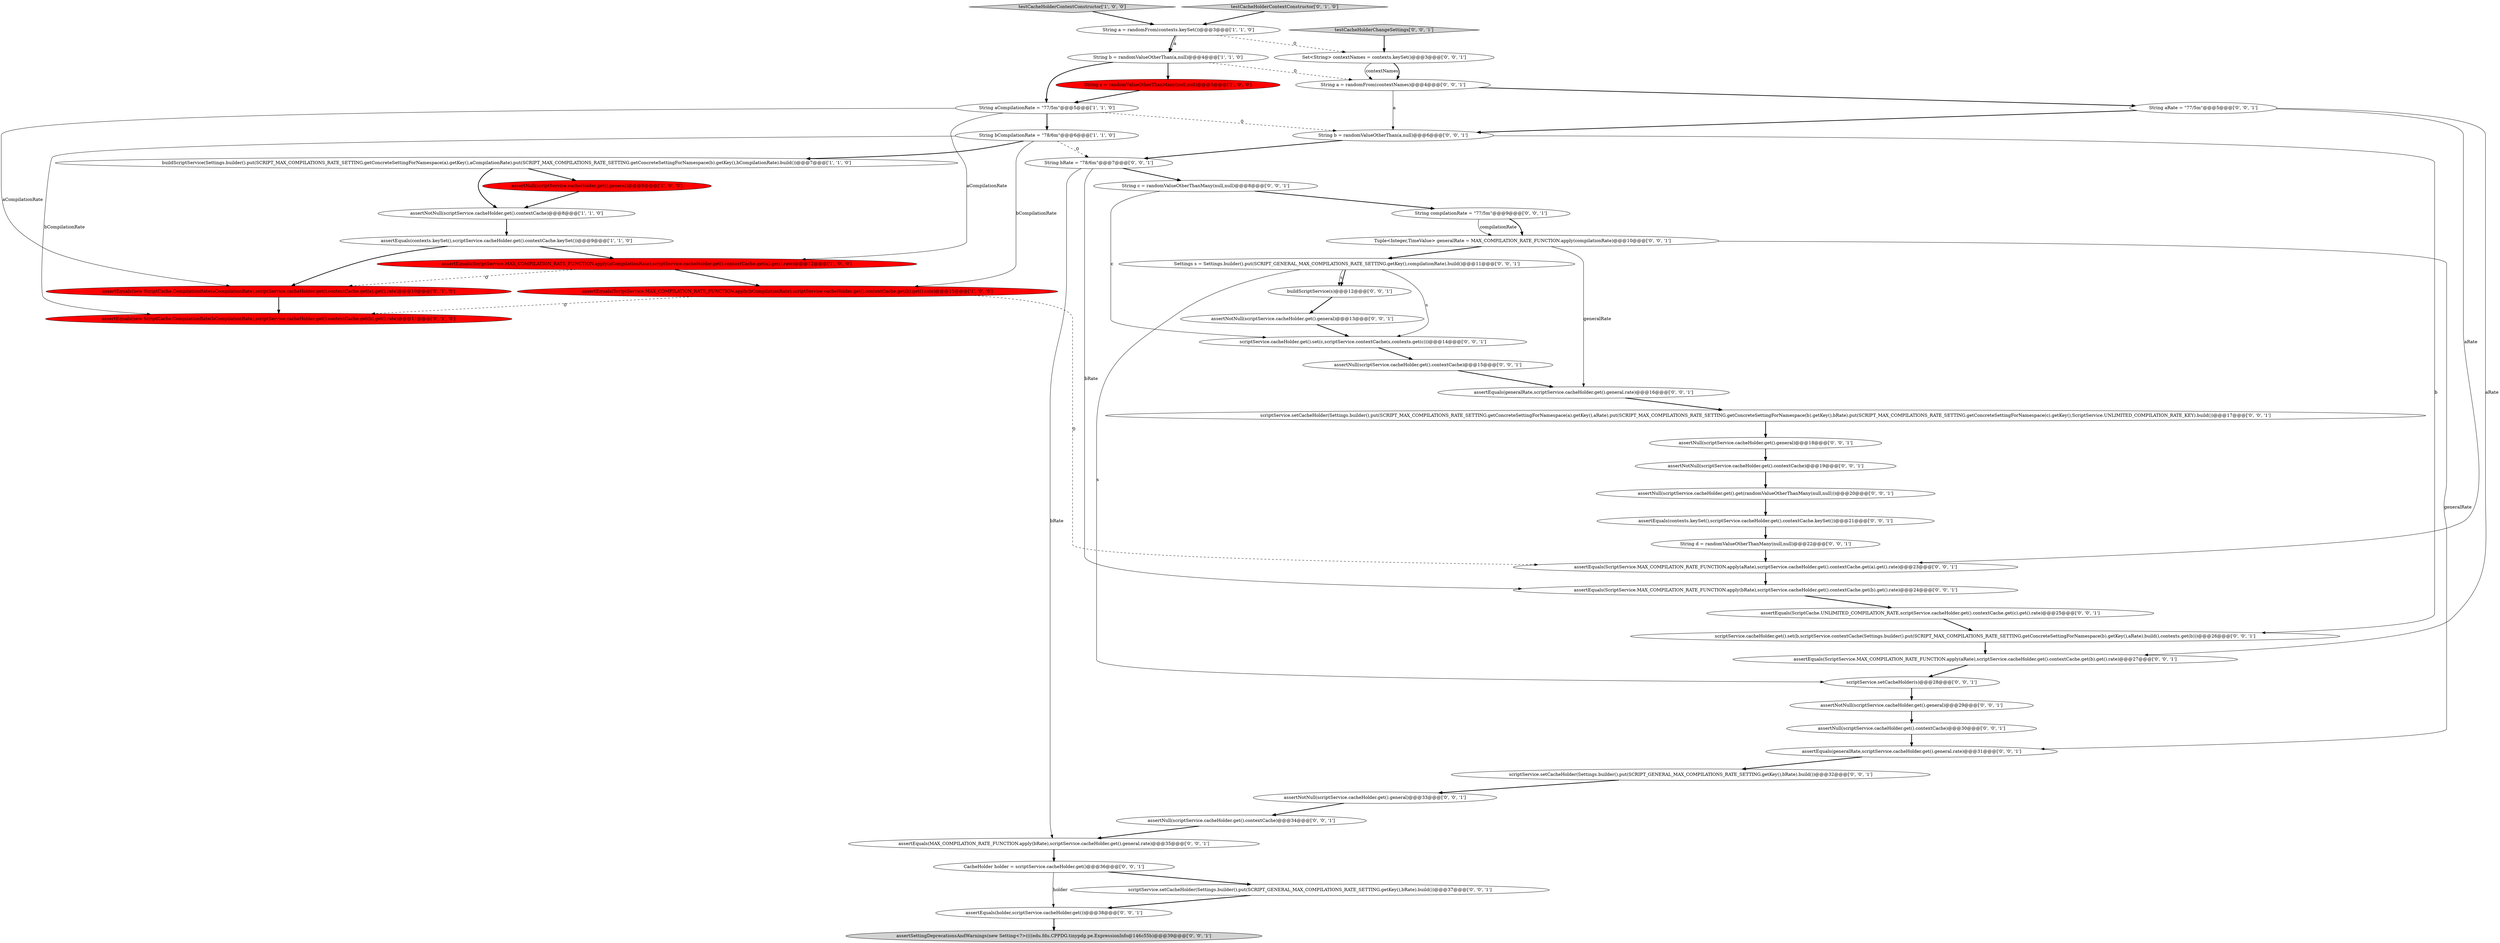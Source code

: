 digraph {
31 [style = filled, label = "String b = randomValueOtherThan(a,null)@@@6@@@['0', '0', '1']", fillcolor = white, shape = ellipse image = "AAA0AAABBB3BBB"];
10 [style = filled, label = "String bCompilationRate = \"78/6m\"@@@6@@@['1', '1', '0']", fillcolor = white, shape = ellipse image = "AAA0AAABBB1BBB"];
22 [style = filled, label = "CacheHolder holder = scriptService.cacheHolder.get()@@@36@@@['0', '0', '1']", fillcolor = white, shape = ellipse image = "AAA0AAABBB3BBB"];
3 [style = filled, label = "assertEquals(contexts.keySet(),scriptService.cacheHolder.get().contextCache.keySet())@@@9@@@['1', '1', '0']", fillcolor = white, shape = ellipse image = "AAA0AAABBB1BBB"];
27 [style = filled, label = "String a = randomFrom(contextNames)@@@4@@@['0', '0', '1']", fillcolor = white, shape = ellipse image = "AAA0AAABBB3BBB"];
7 [style = filled, label = "assertNotNull(scriptService.cacheHolder.get().contextCache)@@@8@@@['1', '1', '0']", fillcolor = white, shape = ellipse image = "AAA0AAABBB1BBB"];
52 [style = filled, label = "assertNull(scriptService.cacheHolder.get().contextCache)@@@34@@@['0', '0', '1']", fillcolor = white, shape = ellipse image = "AAA0AAABBB3BBB"];
8 [style = filled, label = "String b = randomValueOtherThan(a,null)@@@4@@@['1', '1', '0']", fillcolor = white, shape = ellipse image = "AAA0AAABBB1BBB"];
48 [style = filled, label = "assertNull(scriptService.cacheHolder.get().contextCache)@@@30@@@['0', '0', '1']", fillcolor = white, shape = ellipse image = "AAA0AAABBB3BBB"];
1 [style = filled, label = "testCacheHolderContextConstructor['1', '0', '0']", fillcolor = lightgray, shape = diamond image = "AAA0AAABBB1BBB"];
32 [style = filled, label = "assertSettingDeprecationsAndWarnings(new Setting<?>((((edu.fdu.CPPDG.tinypdg.pe.ExpressionInfo@146c55b)@@@39@@@['0', '0', '1']", fillcolor = lightgray, shape = ellipse image = "AAA0AAABBB3BBB"];
35 [style = filled, label = "assertEquals(MAX_COMPILATION_RATE_FUNCTION.apply(bRate),scriptService.cacheHolder.get().general.rate)@@@35@@@['0', '0', '1']", fillcolor = white, shape = ellipse image = "AAA0AAABBB3BBB"];
41 [style = filled, label = "String d = randomValueOtherThanMany(null,null)@@@22@@@['0', '0', '1']", fillcolor = white, shape = ellipse image = "AAA0AAABBB3BBB"];
33 [style = filled, label = "scriptService.setCacheHolder(Settings.builder().put(SCRIPT_MAX_COMPILATIONS_RATE_SETTING.getConcreteSettingForNamespace(a).getKey(),aRate).put(SCRIPT_MAX_COMPILATIONS_RATE_SETTING.getConcreteSettingForNamespace(b).getKey(),bRate).put(SCRIPT_MAX_COMPILATIONS_RATE_SETTING.getConcreteSettingForNamespace(c).getKey(),ScriptService.UNLIMITED_COMPILATION_RATE_KEY).build())@@@17@@@['0', '0', '1']", fillcolor = white, shape = ellipse image = "AAA0AAABBB3BBB"];
50 [style = filled, label = "String c = randomValueOtherThanMany(null,null)@@@8@@@['0', '0', '1']", fillcolor = white, shape = ellipse image = "AAA0AAABBB3BBB"];
47 [style = filled, label = "assertEquals(ScriptService.MAX_COMPILATION_RATE_FUNCTION.apply(aRate),scriptService.cacheHolder.get().contextCache.get(b).get().rate)@@@27@@@['0', '0', '1']", fillcolor = white, shape = ellipse image = "AAA0AAABBB3BBB"];
39 [style = filled, label = "scriptService.setCacheHolder(s)@@@28@@@['0', '0', '1']", fillcolor = white, shape = ellipse image = "AAA0AAABBB3BBB"];
43 [style = filled, label = "assertNotNull(scriptService.cacheHolder.get().general)@@@33@@@['0', '0', '1']", fillcolor = white, shape = ellipse image = "AAA0AAABBB3BBB"];
11 [style = filled, label = "assertNull(scriptService.cacheHolder.get().general)@@@9@@@['1', '0', '0']", fillcolor = red, shape = ellipse image = "AAA1AAABBB1BBB"];
36 [style = filled, label = "assertEquals(ScriptService.MAX_COMPILATION_RATE_FUNCTION.apply(bRate),scriptService.cacheHolder.get().contextCache.get(b).get().rate)@@@24@@@['0', '0', '1']", fillcolor = white, shape = ellipse image = "AAA0AAABBB3BBB"];
2 [style = filled, label = "String c = randomValueOtherThanMany(null,null)@@@5@@@['1', '0', '0']", fillcolor = red, shape = ellipse image = "AAA1AAABBB1BBB"];
19 [style = filled, label = "String compilationRate = \"77/5m\"@@@9@@@['0', '0', '1']", fillcolor = white, shape = ellipse image = "AAA0AAABBB3BBB"];
44 [style = filled, label = "assertEquals(generalRate,scriptService.cacheHolder.get().general.rate)@@@16@@@['0', '0', '1']", fillcolor = white, shape = ellipse image = "AAA0AAABBB3BBB"];
24 [style = filled, label = "Tuple<Integer,TimeValue> generalRate = MAX_COMPILATION_RATE_FUNCTION.apply(compilationRate)@@@10@@@['0', '0', '1']", fillcolor = white, shape = ellipse image = "AAA0AAABBB3BBB"];
18 [style = filled, label = "assertNotNull(scriptService.cacheHolder.get().general)@@@13@@@['0', '0', '1']", fillcolor = white, shape = ellipse image = "AAA0AAABBB3BBB"];
46 [style = filled, label = "scriptService.cacheHolder.get().set(b,scriptService.contextCache(Settings.builder().put(SCRIPT_MAX_COMPILATIONS_RATE_SETTING.getConcreteSettingForNamespace(b).getKey(),aRate).build(),contexts.get(b)))@@@26@@@['0', '0', '1']", fillcolor = white, shape = ellipse image = "AAA0AAABBB3BBB"];
4 [style = filled, label = "assertEquals(ScriptService.MAX_COMPILATION_RATE_FUNCTION.apply(bCompilationRate),scriptService.cacheHolder.get().contextCache.get(b).get().rate)@@@13@@@['1', '0', '0']", fillcolor = red, shape = ellipse image = "AAA1AAABBB1BBB"];
49 [style = filled, label = "assertEquals(holder,scriptService.cacheHolder.get())@@@38@@@['0', '0', '1']", fillcolor = white, shape = ellipse image = "AAA0AAABBB3BBB"];
37 [style = filled, label = "Settings s = Settings.builder().put(SCRIPT_GENERAL_MAX_COMPILATIONS_RATE_SETTING.getKey(),compilationRate).build()@@@11@@@['0', '0', '1']", fillcolor = white, shape = ellipse image = "AAA0AAABBB3BBB"];
26 [style = filled, label = "assertEquals(generalRate,scriptService.cacheHolder.get().general.rate)@@@31@@@['0', '0', '1']", fillcolor = white, shape = ellipse image = "AAA0AAABBB3BBB"];
20 [style = filled, label = "scriptService.cacheHolder.get().set(c,scriptService.contextCache(s,contexts.get(c)))@@@14@@@['0', '0', '1']", fillcolor = white, shape = ellipse image = "AAA0AAABBB3BBB"];
45 [style = filled, label = "assertEquals(ScriptCache.UNLIMITED_COMPILATION_RATE,scriptService.cacheHolder.get().contextCache.get(c).get().rate)@@@25@@@['0', '0', '1']", fillcolor = white, shape = ellipse image = "AAA0AAABBB3BBB"];
34 [style = filled, label = "scriptService.setCacheHolder(Settings.builder().put(SCRIPT_GENERAL_MAX_COMPILATIONS_RATE_SETTING.getKey(),bRate).build())@@@32@@@['0', '0', '1']", fillcolor = white, shape = ellipse image = "AAA0AAABBB3BBB"];
42 [style = filled, label = "Set<String> contextNames = contexts.keySet()@@@3@@@['0', '0', '1']", fillcolor = white, shape = ellipse image = "AAA0AAABBB3BBB"];
14 [style = filled, label = "assertEquals(new ScriptCache.CompilationRate(bCompilationRate),scriptService.cacheHolder.get().contextCache.get(b).get().rate)@@@11@@@['0', '1', '0']", fillcolor = red, shape = ellipse image = "AAA1AAABBB2BBB"];
12 [style = filled, label = "assertEquals(new ScriptCache.CompilationRate(aCompilationRate),scriptService.cacheHolder.get().contextCache.get(a).get().rate)@@@10@@@['0', '1', '0']", fillcolor = red, shape = ellipse image = "AAA1AAABBB2BBB"];
15 [style = filled, label = "buildScriptService(s)@@@12@@@['0', '0', '1']", fillcolor = white, shape = ellipse image = "AAA0AAABBB3BBB"];
28 [style = filled, label = "assertNotNull(scriptService.cacheHolder.get().general)@@@29@@@['0', '0', '1']", fillcolor = white, shape = ellipse image = "AAA0AAABBB3BBB"];
0 [style = filled, label = "String aCompilationRate = \"77/5m\"@@@5@@@['1', '1', '0']", fillcolor = white, shape = ellipse image = "AAA0AAABBB1BBB"];
25 [style = filled, label = "scriptService.setCacheHolder(Settings.builder().put(SCRIPT_GENERAL_MAX_COMPILATIONS_RATE_SETTING.getKey(),bRate).build())@@@37@@@['0', '0', '1']", fillcolor = white, shape = ellipse image = "AAA0AAABBB3BBB"];
16 [style = filled, label = "assertNull(scriptService.cacheHolder.get().get(randomValueOtherThanMany(null,null)))@@@20@@@['0', '0', '1']", fillcolor = white, shape = ellipse image = "AAA0AAABBB3BBB"];
6 [style = filled, label = "String a = randomFrom(contexts.keySet())@@@3@@@['1', '1', '0']", fillcolor = white, shape = ellipse image = "AAA0AAABBB1BBB"];
21 [style = filled, label = "assertNull(scriptService.cacheHolder.get().general)@@@18@@@['0', '0', '1']", fillcolor = white, shape = ellipse image = "AAA0AAABBB3BBB"];
5 [style = filled, label = "assertEquals(ScriptService.MAX_COMPILATION_RATE_FUNCTION.apply(aCompilationRate),scriptService.cacheHolder.get().contextCache.get(a).get().rate)@@@12@@@['1', '0', '0']", fillcolor = red, shape = ellipse image = "AAA1AAABBB1BBB"];
40 [style = filled, label = "assertEquals(ScriptService.MAX_COMPILATION_RATE_FUNCTION.apply(aRate),scriptService.cacheHolder.get().contextCache.get(a).get().rate)@@@23@@@['0', '0', '1']", fillcolor = white, shape = ellipse image = "AAA0AAABBB3BBB"];
51 [style = filled, label = "assertNotNull(scriptService.cacheHolder.get().contextCache)@@@19@@@['0', '0', '1']", fillcolor = white, shape = ellipse image = "AAA0AAABBB3BBB"];
29 [style = filled, label = "String bRate = \"78/6m\"@@@7@@@['0', '0', '1']", fillcolor = white, shape = ellipse image = "AAA0AAABBB3BBB"];
13 [style = filled, label = "testCacheHolderContextConstructor['0', '1', '0']", fillcolor = lightgray, shape = diamond image = "AAA0AAABBB2BBB"];
23 [style = filled, label = "assertNull(scriptService.cacheHolder.get().contextCache)@@@15@@@['0', '0', '1']", fillcolor = white, shape = ellipse image = "AAA0AAABBB3BBB"];
30 [style = filled, label = "String aRate = \"77/5m\"@@@5@@@['0', '0', '1']", fillcolor = white, shape = ellipse image = "AAA0AAABBB3BBB"];
38 [style = filled, label = "testCacheHolderChangeSettings['0', '0', '1']", fillcolor = lightgray, shape = diamond image = "AAA0AAABBB3BBB"];
9 [style = filled, label = "buildScriptService(Settings.builder().put(SCRIPT_MAX_COMPILATIONS_RATE_SETTING.getConcreteSettingForNamespace(a).getKey(),aCompilationRate).put(SCRIPT_MAX_COMPILATIONS_RATE_SETTING.getConcreteSettingForNamespace(b).getKey(),bCompilationRate).build())@@@7@@@['1', '1', '0']", fillcolor = white, shape = ellipse image = "AAA0AAABBB1BBB"];
17 [style = filled, label = "assertEquals(contexts.keySet(),scriptService.cacheHolder.get().contextCache.keySet())@@@21@@@['0', '0', '1']", fillcolor = white, shape = ellipse image = "AAA0AAABBB3BBB"];
25->49 [style = bold, label=""];
22->25 [style = bold, label=""];
5->12 [style = dashed, label="0"];
10->14 [style = solid, label="bCompilationRate"];
30->47 [style = solid, label="aRate"];
24->26 [style = solid, label="generalRate"];
21->51 [style = bold, label=""];
9->11 [style = bold, label=""];
50->19 [style = bold, label=""];
10->29 [style = dashed, label="0"];
27->31 [style = solid, label="a"];
50->20 [style = solid, label="c"];
35->22 [style = bold, label=""];
27->30 [style = bold, label=""];
17->41 [style = bold, label=""];
26->34 [style = bold, label=""];
44->33 [style = bold, label=""];
31->29 [style = bold, label=""];
6->42 [style = dashed, label="0"];
42->27 [style = solid, label="contextNames"];
37->15 [style = bold, label=""];
16->17 [style = bold, label=""];
3->12 [style = bold, label=""];
47->39 [style = bold, label=""];
31->46 [style = solid, label="b"];
9->7 [style = bold, label=""];
22->49 [style = solid, label="holder"];
51->16 [style = bold, label=""];
46->47 [style = bold, label=""];
15->18 [style = bold, label=""];
43->52 [style = bold, label=""];
38->42 [style = bold, label=""];
39->28 [style = bold, label=""];
7->3 [style = bold, label=""];
19->24 [style = bold, label=""];
48->26 [style = bold, label=""];
49->32 [style = bold, label=""];
8->0 [style = bold, label=""];
29->35 [style = solid, label="bRate"];
37->39 [style = solid, label="s"];
18->20 [style = bold, label=""];
24->44 [style = solid, label="generalRate"];
2->0 [style = bold, label=""];
0->10 [style = bold, label=""];
3->5 [style = bold, label=""];
1->6 [style = bold, label=""];
10->4 [style = solid, label="bCompilationRate"];
20->23 [style = bold, label=""];
8->2 [style = bold, label=""];
6->8 [style = solid, label="a"];
41->40 [style = bold, label=""];
29->50 [style = bold, label=""];
30->31 [style = bold, label=""];
40->36 [style = bold, label=""];
5->4 [style = bold, label=""];
6->8 [style = bold, label=""];
37->20 [style = solid, label="s"];
19->24 [style = solid, label="compilationRate"];
0->12 [style = solid, label="aCompilationRate"];
12->14 [style = bold, label=""];
24->37 [style = bold, label=""];
0->31 [style = dashed, label="0"];
28->48 [style = bold, label=""];
0->5 [style = solid, label="aCompilationRate"];
29->36 [style = solid, label="bRate"];
42->27 [style = bold, label=""];
8->27 [style = dashed, label="0"];
4->14 [style = dashed, label="0"];
10->9 [style = bold, label=""];
45->46 [style = bold, label=""];
13->6 [style = bold, label=""];
36->45 [style = bold, label=""];
33->21 [style = bold, label=""];
4->40 [style = dashed, label="0"];
34->43 [style = bold, label=""];
37->15 [style = solid, label="s"];
30->40 [style = solid, label="aRate"];
11->7 [style = bold, label=""];
52->35 [style = bold, label=""];
23->44 [style = bold, label=""];
}
